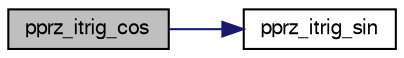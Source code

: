 digraph "pprz_itrig_cos"
{
  edge [fontname="FreeSans",fontsize="10",labelfontname="FreeSans",labelfontsize="10"];
  node [fontname="FreeSans",fontsize="10",shape=record];
  rankdir="LR";
  Node1 [label="pprz_itrig_cos",height=0.2,width=0.4,color="black", fillcolor="grey75", style="filled", fontcolor="black"];
  Node1 -> Node2 [color="midnightblue",fontsize="10",style="solid",fontname="FreeSans"];
  Node2 [label="pprz_itrig_sin",height=0.2,width=0.4,color="black", fillcolor="white", style="filled",URL="$pprz__trig__int_8c.html#aab62d96cc0a5f76ed59b60d27332d663"];
}

